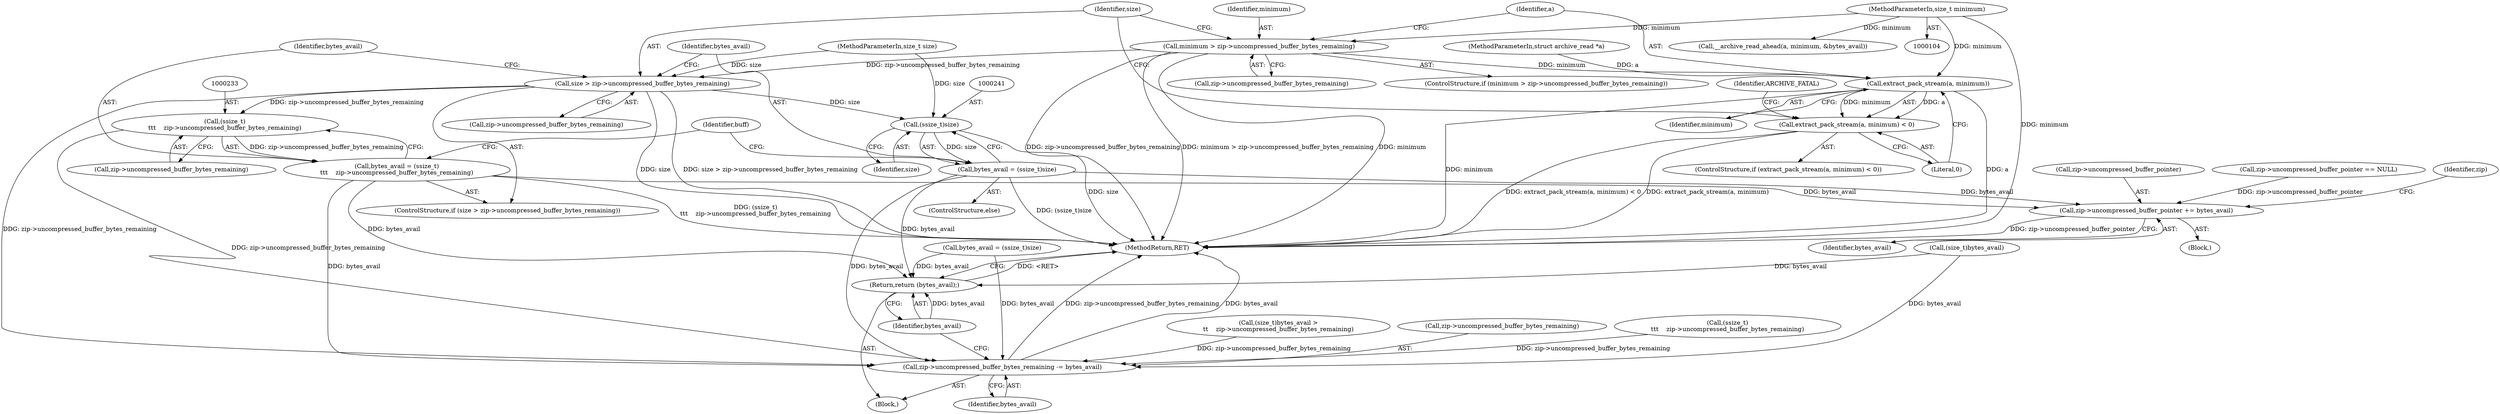digraph "0_libarchive_65a23f5dbee4497064e9bb467f81138a62b0dae1@API" {
"1000210" [label="(Call,minimum > zip->uncompressed_buffer_bytes_remaining)"];
"1000108" [label="(MethodParameterIn,size_t minimum)"];
"1000218" [label="(Call,extract_pack_stream(a, minimum))"];
"1000217" [label="(Call,extract_pack_stream(a, minimum) < 0)"];
"1000225" [label="(Call,size > zip->uncompressed_buffer_bytes_remaining)"];
"1000232" [label="(Call,(ssize_t)\n\t\t\t    zip->uncompressed_buffer_bytes_remaining)"];
"1000230" [label="(Call,bytes_avail = (ssize_t)\n\t\t\t    zip->uncompressed_buffer_bytes_remaining)"];
"1000249" [label="(Call,zip->uncompressed_buffer_pointer += bytes_avail)"];
"1000254" [label="(Call,zip->uncompressed_buffer_bytes_remaining -= bytes_avail)"];
"1000259" [label="(Return,return (bytes_avail);)"];
"1000240" [label="(Call,(ssize_t)size)"];
"1000238" [label="(Call,bytes_avail = (ssize_t)size)"];
"1000234" [label="(Call,zip->uncompressed_buffer_bytes_remaining)"];
"1000238" [label="(Call,bytes_avail = (ssize_t)size)"];
"1000261" [label="(MethodReturn,RET)"];
"1000227" [label="(Call,zip->uncompressed_buffer_bytes_remaining)"];
"1000109" [label="(Block,)"];
"1000250" [label="(Call,zip->uncompressed_buffer_pointer)"];
"1000176" [label="(Call,(size_t)bytes_avail)"];
"1000258" [label="(Identifier,bytes_avail)"];
"1000211" [label="(Identifier,minimum)"];
"1000160" [label="(Call,(size_t)bytes_avail >\n\t\t    zip->uncompressed_buffer_bytes_remaining)"];
"1000253" [label="(Identifier,bytes_avail)"];
"1000219" [label="(Identifier,a)"];
"1000208" [label="(Block,)"];
"1000224" [label="(ControlStructure,if (size > zip->uncompressed_buffer_bytes_remaining))"];
"1000180" [label="(Call,bytes_avail = (ssize_t)size)"];
"1000254" [label="(Call,zip->uncompressed_buffer_bytes_remaining -= bytes_avail)"];
"1000232" [label="(Call,(ssize_t)\n\t\t\t    zip->uncompressed_buffer_bytes_remaining)"];
"1000192" [label="(Call,zip->uncompressed_buffer_pointer == NULL)"];
"1000231" [label="(Identifier,bytes_avail)"];
"1000212" [label="(Call,zip->uncompressed_buffer_bytes_remaining)"];
"1000210" [label="(Call,minimum > zip->uncompressed_buffer_bytes_remaining)"];
"1000218" [label="(Call,extract_pack_stream(a, minimum))"];
"1000223" [label="(Identifier,ARCHIVE_FATAL)"];
"1000105" [label="(MethodParameterIn,struct archive_read *a)"];
"1000216" [label="(ControlStructure,if (extract_pack_stream(a, minimum) < 0))"];
"1000242" [label="(Identifier,size)"];
"1000107" [label="(MethodParameterIn,size_t size)"];
"1000255" [label="(Call,zip->uncompressed_buffer_bytes_remaining)"];
"1000245" [label="(Identifier,buff)"];
"1000249" [label="(Call,zip->uncompressed_buffer_pointer += bytes_avail)"];
"1000260" [label="(Identifier,bytes_avail)"];
"1000221" [label="(Literal,0)"];
"1000220" [label="(Identifier,minimum)"];
"1000256" [label="(Identifier,zip)"];
"1000226" [label="(Identifier,size)"];
"1000209" [label="(ControlStructure,if (minimum > zip->uncompressed_buffer_bytes_remaining))"];
"1000225" [label="(Call,size > zip->uncompressed_buffer_bytes_remaining)"];
"1000259" [label="(Return,return (bytes_avail);)"];
"1000237" [label="(ControlStructure,else)"];
"1000240" [label="(Call,(ssize_t)size)"];
"1000140" [label="(Call,__archive_read_ahead(a, minimum, &bytes_avail))"];
"1000108" [label="(MethodParameterIn,size_t minimum)"];
"1000230" [label="(Call,bytes_avail = (ssize_t)\n\t\t\t    zip->uncompressed_buffer_bytes_remaining)"];
"1000169" [label="(Call,(ssize_t)\n\t\t\t    zip->uncompressed_buffer_bytes_remaining)"];
"1000239" [label="(Identifier,bytes_avail)"];
"1000217" [label="(Call,extract_pack_stream(a, minimum) < 0)"];
"1000210" -> "1000209"  [label="AST: "];
"1000210" -> "1000212"  [label="CFG: "];
"1000211" -> "1000210"  [label="AST: "];
"1000212" -> "1000210"  [label="AST: "];
"1000219" -> "1000210"  [label="CFG: "];
"1000226" -> "1000210"  [label="CFG: "];
"1000210" -> "1000261"  [label="DDG: zip->uncompressed_buffer_bytes_remaining"];
"1000210" -> "1000261"  [label="DDG: minimum > zip->uncompressed_buffer_bytes_remaining"];
"1000210" -> "1000261"  [label="DDG: minimum"];
"1000108" -> "1000210"  [label="DDG: minimum"];
"1000210" -> "1000218"  [label="DDG: minimum"];
"1000210" -> "1000225"  [label="DDG: zip->uncompressed_buffer_bytes_remaining"];
"1000108" -> "1000104"  [label="AST: "];
"1000108" -> "1000261"  [label="DDG: minimum"];
"1000108" -> "1000140"  [label="DDG: minimum"];
"1000108" -> "1000218"  [label="DDG: minimum"];
"1000218" -> "1000217"  [label="AST: "];
"1000218" -> "1000220"  [label="CFG: "];
"1000219" -> "1000218"  [label="AST: "];
"1000220" -> "1000218"  [label="AST: "];
"1000221" -> "1000218"  [label="CFG: "];
"1000218" -> "1000261"  [label="DDG: a"];
"1000218" -> "1000261"  [label="DDG: minimum"];
"1000218" -> "1000217"  [label="DDG: a"];
"1000218" -> "1000217"  [label="DDG: minimum"];
"1000105" -> "1000218"  [label="DDG: a"];
"1000217" -> "1000216"  [label="AST: "];
"1000217" -> "1000221"  [label="CFG: "];
"1000221" -> "1000217"  [label="AST: "];
"1000223" -> "1000217"  [label="CFG: "];
"1000226" -> "1000217"  [label="CFG: "];
"1000217" -> "1000261"  [label="DDG: extract_pack_stream(a, minimum) < 0"];
"1000217" -> "1000261"  [label="DDG: extract_pack_stream(a, minimum)"];
"1000225" -> "1000224"  [label="AST: "];
"1000225" -> "1000227"  [label="CFG: "];
"1000226" -> "1000225"  [label="AST: "];
"1000227" -> "1000225"  [label="AST: "];
"1000231" -> "1000225"  [label="CFG: "];
"1000239" -> "1000225"  [label="CFG: "];
"1000225" -> "1000261"  [label="DDG: size > zip->uncompressed_buffer_bytes_remaining"];
"1000225" -> "1000261"  [label="DDG: size"];
"1000107" -> "1000225"  [label="DDG: size"];
"1000225" -> "1000232"  [label="DDG: zip->uncompressed_buffer_bytes_remaining"];
"1000225" -> "1000240"  [label="DDG: size"];
"1000225" -> "1000254"  [label="DDG: zip->uncompressed_buffer_bytes_remaining"];
"1000232" -> "1000230"  [label="AST: "];
"1000232" -> "1000234"  [label="CFG: "];
"1000233" -> "1000232"  [label="AST: "];
"1000234" -> "1000232"  [label="AST: "];
"1000230" -> "1000232"  [label="CFG: "];
"1000232" -> "1000230"  [label="DDG: zip->uncompressed_buffer_bytes_remaining"];
"1000232" -> "1000254"  [label="DDG: zip->uncompressed_buffer_bytes_remaining"];
"1000230" -> "1000224"  [label="AST: "];
"1000231" -> "1000230"  [label="AST: "];
"1000245" -> "1000230"  [label="CFG: "];
"1000230" -> "1000261"  [label="DDG: (ssize_t)\n\t\t\t    zip->uncompressed_buffer_bytes_remaining"];
"1000230" -> "1000249"  [label="DDG: bytes_avail"];
"1000230" -> "1000254"  [label="DDG: bytes_avail"];
"1000230" -> "1000259"  [label="DDG: bytes_avail"];
"1000249" -> "1000208"  [label="AST: "];
"1000249" -> "1000253"  [label="CFG: "];
"1000250" -> "1000249"  [label="AST: "];
"1000253" -> "1000249"  [label="AST: "];
"1000256" -> "1000249"  [label="CFG: "];
"1000249" -> "1000261"  [label="DDG: zip->uncompressed_buffer_pointer"];
"1000238" -> "1000249"  [label="DDG: bytes_avail"];
"1000192" -> "1000249"  [label="DDG: zip->uncompressed_buffer_pointer"];
"1000254" -> "1000109"  [label="AST: "];
"1000254" -> "1000258"  [label="CFG: "];
"1000255" -> "1000254"  [label="AST: "];
"1000258" -> "1000254"  [label="AST: "];
"1000260" -> "1000254"  [label="CFG: "];
"1000254" -> "1000261"  [label="DDG: zip->uncompressed_buffer_bytes_remaining"];
"1000254" -> "1000261"  [label="DDG: bytes_avail"];
"1000238" -> "1000254"  [label="DDG: bytes_avail"];
"1000176" -> "1000254"  [label="DDG: bytes_avail"];
"1000180" -> "1000254"  [label="DDG: bytes_avail"];
"1000160" -> "1000254"  [label="DDG: zip->uncompressed_buffer_bytes_remaining"];
"1000169" -> "1000254"  [label="DDG: zip->uncompressed_buffer_bytes_remaining"];
"1000259" -> "1000109"  [label="AST: "];
"1000259" -> "1000260"  [label="CFG: "];
"1000260" -> "1000259"  [label="AST: "];
"1000261" -> "1000259"  [label="CFG: "];
"1000259" -> "1000261"  [label="DDG: <RET>"];
"1000260" -> "1000259"  [label="DDG: bytes_avail"];
"1000238" -> "1000259"  [label="DDG: bytes_avail"];
"1000176" -> "1000259"  [label="DDG: bytes_avail"];
"1000180" -> "1000259"  [label="DDG: bytes_avail"];
"1000240" -> "1000238"  [label="AST: "];
"1000240" -> "1000242"  [label="CFG: "];
"1000241" -> "1000240"  [label="AST: "];
"1000242" -> "1000240"  [label="AST: "];
"1000238" -> "1000240"  [label="CFG: "];
"1000240" -> "1000261"  [label="DDG: size"];
"1000240" -> "1000238"  [label="DDG: size"];
"1000107" -> "1000240"  [label="DDG: size"];
"1000238" -> "1000237"  [label="AST: "];
"1000239" -> "1000238"  [label="AST: "];
"1000245" -> "1000238"  [label="CFG: "];
"1000238" -> "1000261"  [label="DDG: (ssize_t)size"];
}

